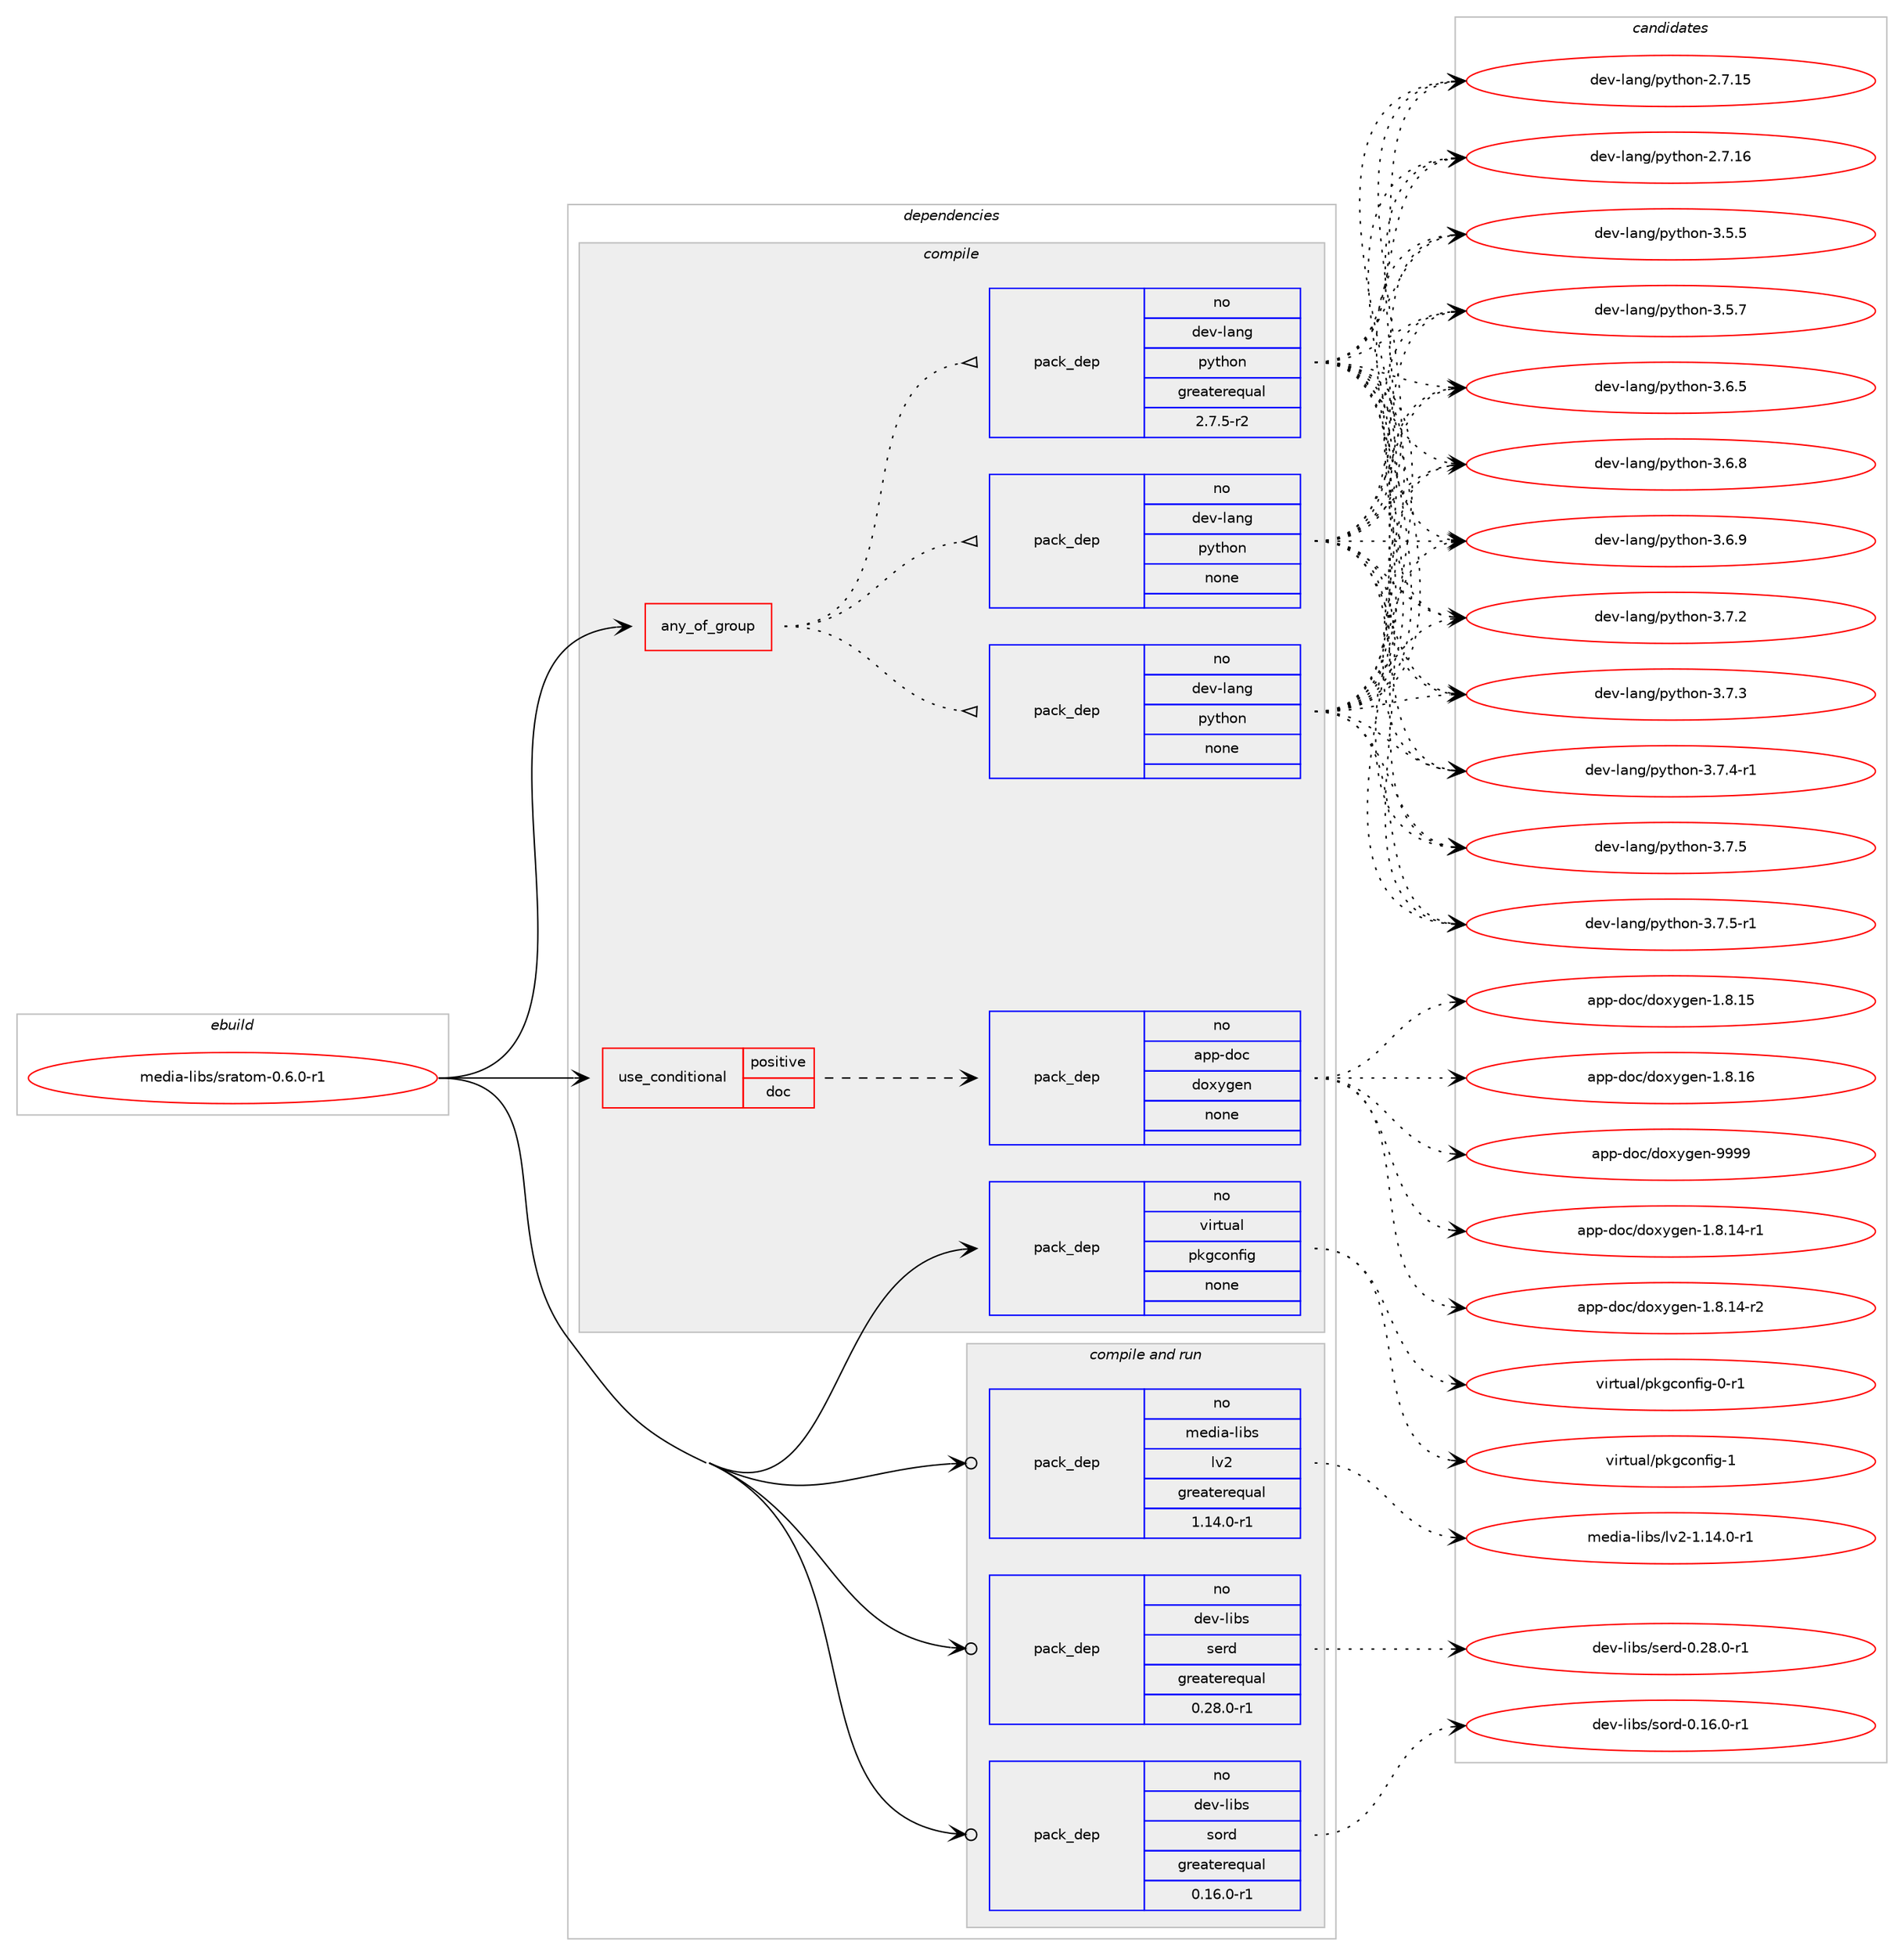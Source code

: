 digraph prolog {

# *************
# Graph options
# *************

newrank=true;
concentrate=true;
compound=true;
graph [rankdir=LR,fontname=Helvetica,fontsize=10,ranksep=1.5];#, ranksep=2.5, nodesep=0.2];
edge  [arrowhead=vee];
node  [fontname=Helvetica,fontsize=10];

# **********
# The ebuild
# **********

subgraph cluster_leftcol {
color=gray;
rank=same;
label=<<i>ebuild</i>>;
id [label="media-libs/sratom-0.6.0-r1", color=red, width=4, href="../media-libs/sratom-0.6.0-r1.svg"];
}

# ****************
# The dependencies
# ****************

subgraph cluster_midcol {
color=gray;
label=<<i>dependencies</i>>;
subgraph cluster_compile {
fillcolor="#eeeeee";
style=filled;
label=<<i>compile</i>>;
subgraph any13412 {
dependency791779 [label=<<TABLE BORDER="0" CELLBORDER="1" CELLSPACING="0" CELLPADDING="4"><TR><TD CELLPADDING="10">any_of_group</TD></TR></TABLE>>, shape=none, color=red];subgraph pack585193 {
dependency791780 [label=<<TABLE BORDER="0" CELLBORDER="1" CELLSPACING="0" CELLPADDING="4" WIDTH="220"><TR><TD ROWSPAN="6" CELLPADDING="30">pack_dep</TD></TR><TR><TD WIDTH="110">no</TD></TR><TR><TD>dev-lang</TD></TR><TR><TD>python</TD></TR><TR><TD>none</TD></TR><TR><TD></TD></TR></TABLE>>, shape=none, color=blue];
}
dependency791779:e -> dependency791780:w [weight=20,style="dotted",arrowhead="oinv"];
subgraph pack585194 {
dependency791781 [label=<<TABLE BORDER="0" CELLBORDER="1" CELLSPACING="0" CELLPADDING="4" WIDTH="220"><TR><TD ROWSPAN="6" CELLPADDING="30">pack_dep</TD></TR><TR><TD WIDTH="110">no</TD></TR><TR><TD>dev-lang</TD></TR><TR><TD>python</TD></TR><TR><TD>none</TD></TR><TR><TD></TD></TR></TABLE>>, shape=none, color=blue];
}
dependency791779:e -> dependency791781:w [weight=20,style="dotted",arrowhead="oinv"];
subgraph pack585195 {
dependency791782 [label=<<TABLE BORDER="0" CELLBORDER="1" CELLSPACING="0" CELLPADDING="4" WIDTH="220"><TR><TD ROWSPAN="6" CELLPADDING="30">pack_dep</TD></TR><TR><TD WIDTH="110">no</TD></TR><TR><TD>dev-lang</TD></TR><TR><TD>python</TD></TR><TR><TD>greaterequal</TD></TR><TR><TD>2.7.5-r2</TD></TR></TABLE>>, shape=none, color=blue];
}
dependency791779:e -> dependency791782:w [weight=20,style="dotted",arrowhead="oinv"];
}
id:e -> dependency791779:w [weight=20,style="solid",arrowhead="vee"];
subgraph cond192731 {
dependency791783 [label=<<TABLE BORDER="0" CELLBORDER="1" CELLSPACING="0" CELLPADDING="4"><TR><TD ROWSPAN="3" CELLPADDING="10">use_conditional</TD></TR><TR><TD>positive</TD></TR><TR><TD>doc</TD></TR></TABLE>>, shape=none, color=red];
subgraph pack585196 {
dependency791784 [label=<<TABLE BORDER="0" CELLBORDER="1" CELLSPACING="0" CELLPADDING="4" WIDTH="220"><TR><TD ROWSPAN="6" CELLPADDING="30">pack_dep</TD></TR><TR><TD WIDTH="110">no</TD></TR><TR><TD>app-doc</TD></TR><TR><TD>doxygen</TD></TR><TR><TD>none</TD></TR><TR><TD></TD></TR></TABLE>>, shape=none, color=blue];
}
dependency791783:e -> dependency791784:w [weight=20,style="dashed",arrowhead="vee"];
}
id:e -> dependency791783:w [weight=20,style="solid",arrowhead="vee"];
subgraph pack585197 {
dependency791785 [label=<<TABLE BORDER="0" CELLBORDER="1" CELLSPACING="0" CELLPADDING="4" WIDTH="220"><TR><TD ROWSPAN="6" CELLPADDING="30">pack_dep</TD></TR><TR><TD WIDTH="110">no</TD></TR><TR><TD>virtual</TD></TR><TR><TD>pkgconfig</TD></TR><TR><TD>none</TD></TR><TR><TD></TD></TR></TABLE>>, shape=none, color=blue];
}
id:e -> dependency791785:w [weight=20,style="solid",arrowhead="vee"];
}
subgraph cluster_compileandrun {
fillcolor="#eeeeee";
style=filled;
label=<<i>compile and run</i>>;
subgraph pack585198 {
dependency791786 [label=<<TABLE BORDER="0" CELLBORDER="1" CELLSPACING="0" CELLPADDING="4" WIDTH="220"><TR><TD ROWSPAN="6" CELLPADDING="30">pack_dep</TD></TR><TR><TD WIDTH="110">no</TD></TR><TR><TD>dev-libs</TD></TR><TR><TD>serd</TD></TR><TR><TD>greaterequal</TD></TR><TR><TD>0.28.0-r1</TD></TR></TABLE>>, shape=none, color=blue];
}
id:e -> dependency791786:w [weight=20,style="solid",arrowhead="odotvee"];
subgraph pack585199 {
dependency791787 [label=<<TABLE BORDER="0" CELLBORDER="1" CELLSPACING="0" CELLPADDING="4" WIDTH="220"><TR><TD ROWSPAN="6" CELLPADDING="30">pack_dep</TD></TR><TR><TD WIDTH="110">no</TD></TR><TR><TD>dev-libs</TD></TR><TR><TD>sord</TD></TR><TR><TD>greaterequal</TD></TR><TR><TD>0.16.0-r1</TD></TR></TABLE>>, shape=none, color=blue];
}
id:e -> dependency791787:w [weight=20,style="solid",arrowhead="odotvee"];
subgraph pack585200 {
dependency791788 [label=<<TABLE BORDER="0" CELLBORDER="1" CELLSPACING="0" CELLPADDING="4" WIDTH="220"><TR><TD ROWSPAN="6" CELLPADDING="30">pack_dep</TD></TR><TR><TD WIDTH="110">no</TD></TR><TR><TD>media-libs</TD></TR><TR><TD>lv2</TD></TR><TR><TD>greaterequal</TD></TR><TR><TD>1.14.0-r1</TD></TR></TABLE>>, shape=none, color=blue];
}
id:e -> dependency791788:w [weight=20,style="solid",arrowhead="odotvee"];
}
subgraph cluster_run {
fillcolor="#eeeeee";
style=filled;
label=<<i>run</i>>;
}
}

# **************
# The candidates
# **************

subgraph cluster_choices {
rank=same;
color=gray;
label=<<i>candidates</i>>;

subgraph choice585193 {
color=black;
nodesep=1;
choice10010111845108971101034711212111610411111045504655464953 [label="dev-lang/python-2.7.15", color=red, width=4,href="../dev-lang/python-2.7.15.svg"];
choice10010111845108971101034711212111610411111045504655464954 [label="dev-lang/python-2.7.16", color=red, width=4,href="../dev-lang/python-2.7.16.svg"];
choice100101118451089711010347112121116104111110455146534653 [label="dev-lang/python-3.5.5", color=red, width=4,href="../dev-lang/python-3.5.5.svg"];
choice100101118451089711010347112121116104111110455146534655 [label="dev-lang/python-3.5.7", color=red, width=4,href="../dev-lang/python-3.5.7.svg"];
choice100101118451089711010347112121116104111110455146544653 [label="dev-lang/python-3.6.5", color=red, width=4,href="../dev-lang/python-3.6.5.svg"];
choice100101118451089711010347112121116104111110455146544656 [label="dev-lang/python-3.6.8", color=red, width=4,href="../dev-lang/python-3.6.8.svg"];
choice100101118451089711010347112121116104111110455146544657 [label="dev-lang/python-3.6.9", color=red, width=4,href="../dev-lang/python-3.6.9.svg"];
choice100101118451089711010347112121116104111110455146554650 [label="dev-lang/python-3.7.2", color=red, width=4,href="../dev-lang/python-3.7.2.svg"];
choice100101118451089711010347112121116104111110455146554651 [label="dev-lang/python-3.7.3", color=red, width=4,href="../dev-lang/python-3.7.3.svg"];
choice1001011184510897110103471121211161041111104551465546524511449 [label="dev-lang/python-3.7.4-r1", color=red, width=4,href="../dev-lang/python-3.7.4-r1.svg"];
choice100101118451089711010347112121116104111110455146554653 [label="dev-lang/python-3.7.5", color=red, width=4,href="../dev-lang/python-3.7.5.svg"];
choice1001011184510897110103471121211161041111104551465546534511449 [label="dev-lang/python-3.7.5-r1", color=red, width=4,href="../dev-lang/python-3.7.5-r1.svg"];
dependency791780:e -> choice10010111845108971101034711212111610411111045504655464953:w [style=dotted,weight="100"];
dependency791780:e -> choice10010111845108971101034711212111610411111045504655464954:w [style=dotted,weight="100"];
dependency791780:e -> choice100101118451089711010347112121116104111110455146534653:w [style=dotted,weight="100"];
dependency791780:e -> choice100101118451089711010347112121116104111110455146534655:w [style=dotted,weight="100"];
dependency791780:e -> choice100101118451089711010347112121116104111110455146544653:w [style=dotted,weight="100"];
dependency791780:e -> choice100101118451089711010347112121116104111110455146544656:w [style=dotted,weight="100"];
dependency791780:e -> choice100101118451089711010347112121116104111110455146544657:w [style=dotted,weight="100"];
dependency791780:e -> choice100101118451089711010347112121116104111110455146554650:w [style=dotted,weight="100"];
dependency791780:e -> choice100101118451089711010347112121116104111110455146554651:w [style=dotted,weight="100"];
dependency791780:e -> choice1001011184510897110103471121211161041111104551465546524511449:w [style=dotted,weight="100"];
dependency791780:e -> choice100101118451089711010347112121116104111110455146554653:w [style=dotted,weight="100"];
dependency791780:e -> choice1001011184510897110103471121211161041111104551465546534511449:w [style=dotted,weight="100"];
}
subgraph choice585194 {
color=black;
nodesep=1;
choice10010111845108971101034711212111610411111045504655464953 [label="dev-lang/python-2.7.15", color=red, width=4,href="../dev-lang/python-2.7.15.svg"];
choice10010111845108971101034711212111610411111045504655464954 [label="dev-lang/python-2.7.16", color=red, width=4,href="../dev-lang/python-2.7.16.svg"];
choice100101118451089711010347112121116104111110455146534653 [label="dev-lang/python-3.5.5", color=red, width=4,href="../dev-lang/python-3.5.5.svg"];
choice100101118451089711010347112121116104111110455146534655 [label="dev-lang/python-3.5.7", color=red, width=4,href="../dev-lang/python-3.5.7.svg"];
choice100101118451089711010347112121116104111110455146544653 [label="dev-lang/python-3.6.5", color=red, width=4,href="../dev-lang/python-3.6.5.svg"];
choice100101118451089711010347112121116104111110455146544656 [label="dev-lang/python-3.6.8", color=red, width=4,href="../dev-lang/python-3.6.8.svg"];
choice100101118451089711010347112121116104111110455146544657 [label="dev-lang/python-3.6.9", color=red, width=4,href="../dev-lang/python-3.6.9.svg"];
choice100101118451089711010347112121116104111110455146554650 [label="dev-lang/python-3.7.2", color=red, width=4,href="../dev-lang/python-3.7.2.svg"];
choice100101118451089711010347112121116104111110455146554651 [label="dev-lang/python-3.7.3", color=red, width=4,href="../dev-lang/python-3.7.3.svg"];
choice1001011184510897110103471121211161041111104551465546524511449 [label="dev-lang/python-3.7.4-r1", color=red, width=4,href="../dev-lang/python-3.7.4-r1.svg"];
choice100101118451089711010347112121116104111110455146554653 [label="dev-lang/python-3.7.5", color=red, width=4,href="../dev-lang/python-3.7.5.svg"];
choice1001011184510897110103471121211161041111104551465546534511449 [label="dev-lang/python-3.7.5-r1", color=red, width=4,href="../dev-lang/python-3.7.5-r1.svg"];
dependency791781:e -> choice10010111845108971101034711212111610411111045504655464953:w [style=dotted,weight="100"];
dependency791781:e -> choice10010111845108971101034711212111610411111045504655464954:w [style=dotted,weight="100"];
dependency791781:e -> choice100101118451089711010347112121116104111110455146534653:w [style=dotted,weight="100"];
dependency791781:e -> choice100101118451089711010347112121116104111110455146534655:w [style=dotted,weight="100"];
dependency791781:e -> choice100101118451089711010347112121116104111110455146544653:w [style=dotted,weight="100"];
dependency791781:e -> choice100101118451089711010347112121116104111110455146544656:w [style=dotted,weight="100"];
dependency791781:e -> choice100101118451089711010347112121116104111110455146544657:w [style=dotted,weight="100"];
dependency791781:e -> choice100101118451089711010347112121116104111110455146554650:w [style=dotted,weight="100"];
dependency791781:e -> choice100101118451089711010347112121116104111110455146554651:w [style=dotted,weight="100"];
dependency791781:e -> choice1001011184510897110103471121211161041111104551465546524511449:w [style=dotted,weight="100"];
dependency791781:e -> choice100101118451089711010347112121116104111110455146554653:w [style=dotted,weight="100"];
dependency791781:e -> choice1001011184510897110103471121211161041111104551465546534511449:w [style=dotted,weight="100"];
}
subgraph choice585195 {
color=black;
nodesep=1;
choice10010111845108971101034711212111610411111045504655464953 [label="dev-lang/python-2.7.15", color=red, width=4,href="../dev-lang/python-2.7.15.svg"];
choice10010111845108971101034711212111610411111045504655464954 [label="dev-lang/python-2.7.16", color=red, width=4,href="../dev-lang/python-2.7.16.svg"];
choice100101118451089711010347112121116104111110455146534653 [label="dev-lang/python-3.5.5", color=red, width=4,href="../dev-lang/python-3.5.5.svg"];
choice100101118451089711010347112121116104111110455146534655 [label="dev-lang/python-3.5.7", color=red, width=4,href="../dev-lang/python-3.5.7.svg"];
choice100101118451089711010347112121116104111110455146544653 [label="dev-lang/python-3.6.5", color=red, width=4,href="../dev-lang/python-3.6.5.svg"];
choice100101118451089711010347112121116104111110455146544656 [label="dev-lang/python-3.6.8", color=red, width=4,href="../dev-lang/python-3.6.8.svg"];
choice100101118451089711010347112121116104111110455146544657 [label="dev-lang/python-3.6.9", color=red, width=4,href="../dev-lang/python-3.6.9.svg"];
choice100101118451089711010347112121116104111110455146554650 [label="dev-lang/python-3.7.2", color=red, width=4,href="../dev-lang/python-3.7.2.svg"];
choice100101118451089711010347112121116104111110455146554651 [label="dev-lang/python-3.7.3", color=red, width=4,href="../dev-lang/python-3.7.3.svg"];
choice1001011184510897110103471121211161041111104551465546524511449 [label="dev-lang/python-3.7.4-r1", color=red, width=4,href="../dev-lang/python-3.7.4-r1.svg"];
choice100101118451089711010347112121116104111110455146554653 [label="dev-lang/python-3.7.5", color=red, width=4,href="../dev-lang/python-3.7.5.svg"];
choice1001011184510897110103471121211161041111104551465546534511449 [label="dev-lang/python-3.7.5-r1", color=red, width=4,href="../dev-lang/python-3.7.5-r1.svg"];
dependency791782:e -> choice10010111845108971101034711212111610411111045504655464953:w [style=dotted,weight="100"];
dependency791782:e -> choice10010111845108971101034711212111610411111045504655464954:w [style=dotted,weight="100"];
dependency791782:e -> choice100101118451089711010347112121116104111110455146534653:w [style=dotted,weight="100"];
dependency791782:e -> choice100101118451089711010347112121116104111110455146534655:w [style=dotted,weight="100"];
dependency791782:e -> choice100101118451089711010347112121116104111110455146544653:w [style=dotted,weight="100"];
dependency791782:e -> choice100101118451089711010347112121116104111110455146544656:w [style=dotted,weight="100"];
dependency791782:e -> choice100101118451089711010347112121116104111110455146544657:w [style=dotted,weight="100"];
dependency791782:e -> choice100101118451089711010347112121116104111110455146554650:w [style=dotted,weight="100"];
dependency791782:e -> choice100101118451089711010347112121116104111110455146554651:w [style=dotted,weight="100"];
dependency791782:e -> choice1001011184510897110103471121211161041111104551465546524511449:w [style=dotted,weight="100"];
dependency791782:e -> choice100101118451089711010347112121116104111110455146554653:w [style=dotted,weight="100"];
dependency791782:e -> choice1001011184510897110103471121211161041111104551465546534511449:w [style=dotted,weight="100"];
}
subgraph choice585196 {
color=black;
nodesep=1;
choice97112112451001119947100111120121103101110454946564649524511449 [label="app-doc/doxygen-1.8.14-r1", color=red, width=4,href="../app-doc/doxygen-1.8.14-r1.svg"];
choice97112112451001119947100111120121103101110454946564649524511450 [label="app-doc/doxygen-1.8.14-r2", color=red, width=4,href="../app-doc/doxygen-1.8.14-r2.svg"];
choice9711211245100111994710011112012110310111045494656464953 [label="app-doc/doxygen-1.8.15", color=red, width=4,href="../app-doc/doxygen-1.8.15.svg"];
choice9711211245100111994710011112012110310111045494656464954 [label="app-doc/doxygen-1.8.16", color=red, width=4,href="../app-doc/doxygen-1.8.16.svg"];
choice971121124510011199471001111201211031011104557575757 [label="app-doc/doxygen-9999", color=red, width=4,href="../app-doc/doxygen-9999.svg"];
dependency791784:e -> choice97112112451001119947100111120121103101110454946564649524511449:w [style=dotted,weight="100"];
dependency791784:e -> choice97112112451001119947100111120121103101110454946564649524511450:w [style=dotted,weight="100"];
dependency791784:e -> choice9711211245100111994710011112012110310111045494656464953:w [style=dotted,weight="100"];
dependency791784:e -> choice9711211245100111994710011112012110310111045494656464954:w [style=dotted,weight="100"];
dependency791784:e -> choice971121124510011199471001111201211031011104557575757:w [style=dotted,weight="100"];
}
subgraph choice585197 {
color=black;
nodesep=1;
choice11810511411611797108471121071039911111010210510345484511449 [label="virtual/pkgconfig-0-r1", color=red, width=4,href="../virtual/pkgconfig-0-r1.svg"];
choice1181051141161179710847112107103991111101021051034549 [label="virtual/pkgconfig-1", color=red, width=4,href="../virtual/pkgconfig-1.svg"];
dependency791785:e -> choice11810511411611797108471121071039911111010210510345484511449:w [style=dotted,weight="100"];
dependency791785:e -> choice1181051141161179710847112107103991111101021051034549:w [style=dotted,weight="100"];
}
subgraph choice585198 {
color=black;
nodesep=1;
choice100101118451081059811547115101114100454846505646484511449 [label="dev-libs/serd-0.28.0-r1", color=red, width=4,href="../dev-libs/serd-0.28.0-r1.svg"];
dependency791786:e -> choice100101118451081059811547115101114100454846505646484511449:w [style=dotted,weight="100"];
}
subgraph choice585199 {
color=black;
nodesep=1;
choice100101118451081059811547115111114100454846495446484511449 [label="dev-libs/sord-0.16.0-r1", color=red, width=4,href="../dev-libs/sord-0.16.0-r1.svg"];
dependency791787:e -> choice100101118451081059811547115111114100454846495446484511449:w [style=dotted,weight="100"];
}
subgraph choice585200 {
color=black;
nodesep=1;
choice1091011001059745108105981154710811850454946495246484511449 [label="media-libs/lv2-1.14.0-r1", color=red, width=4,href="../media-libs/lv2-1.14.0-r1.svg"];
dependency791788:e -> choice1091011001059745108105981154710811850454946495246484511449:w [style=dotted,weight="100"];
}
}

}
